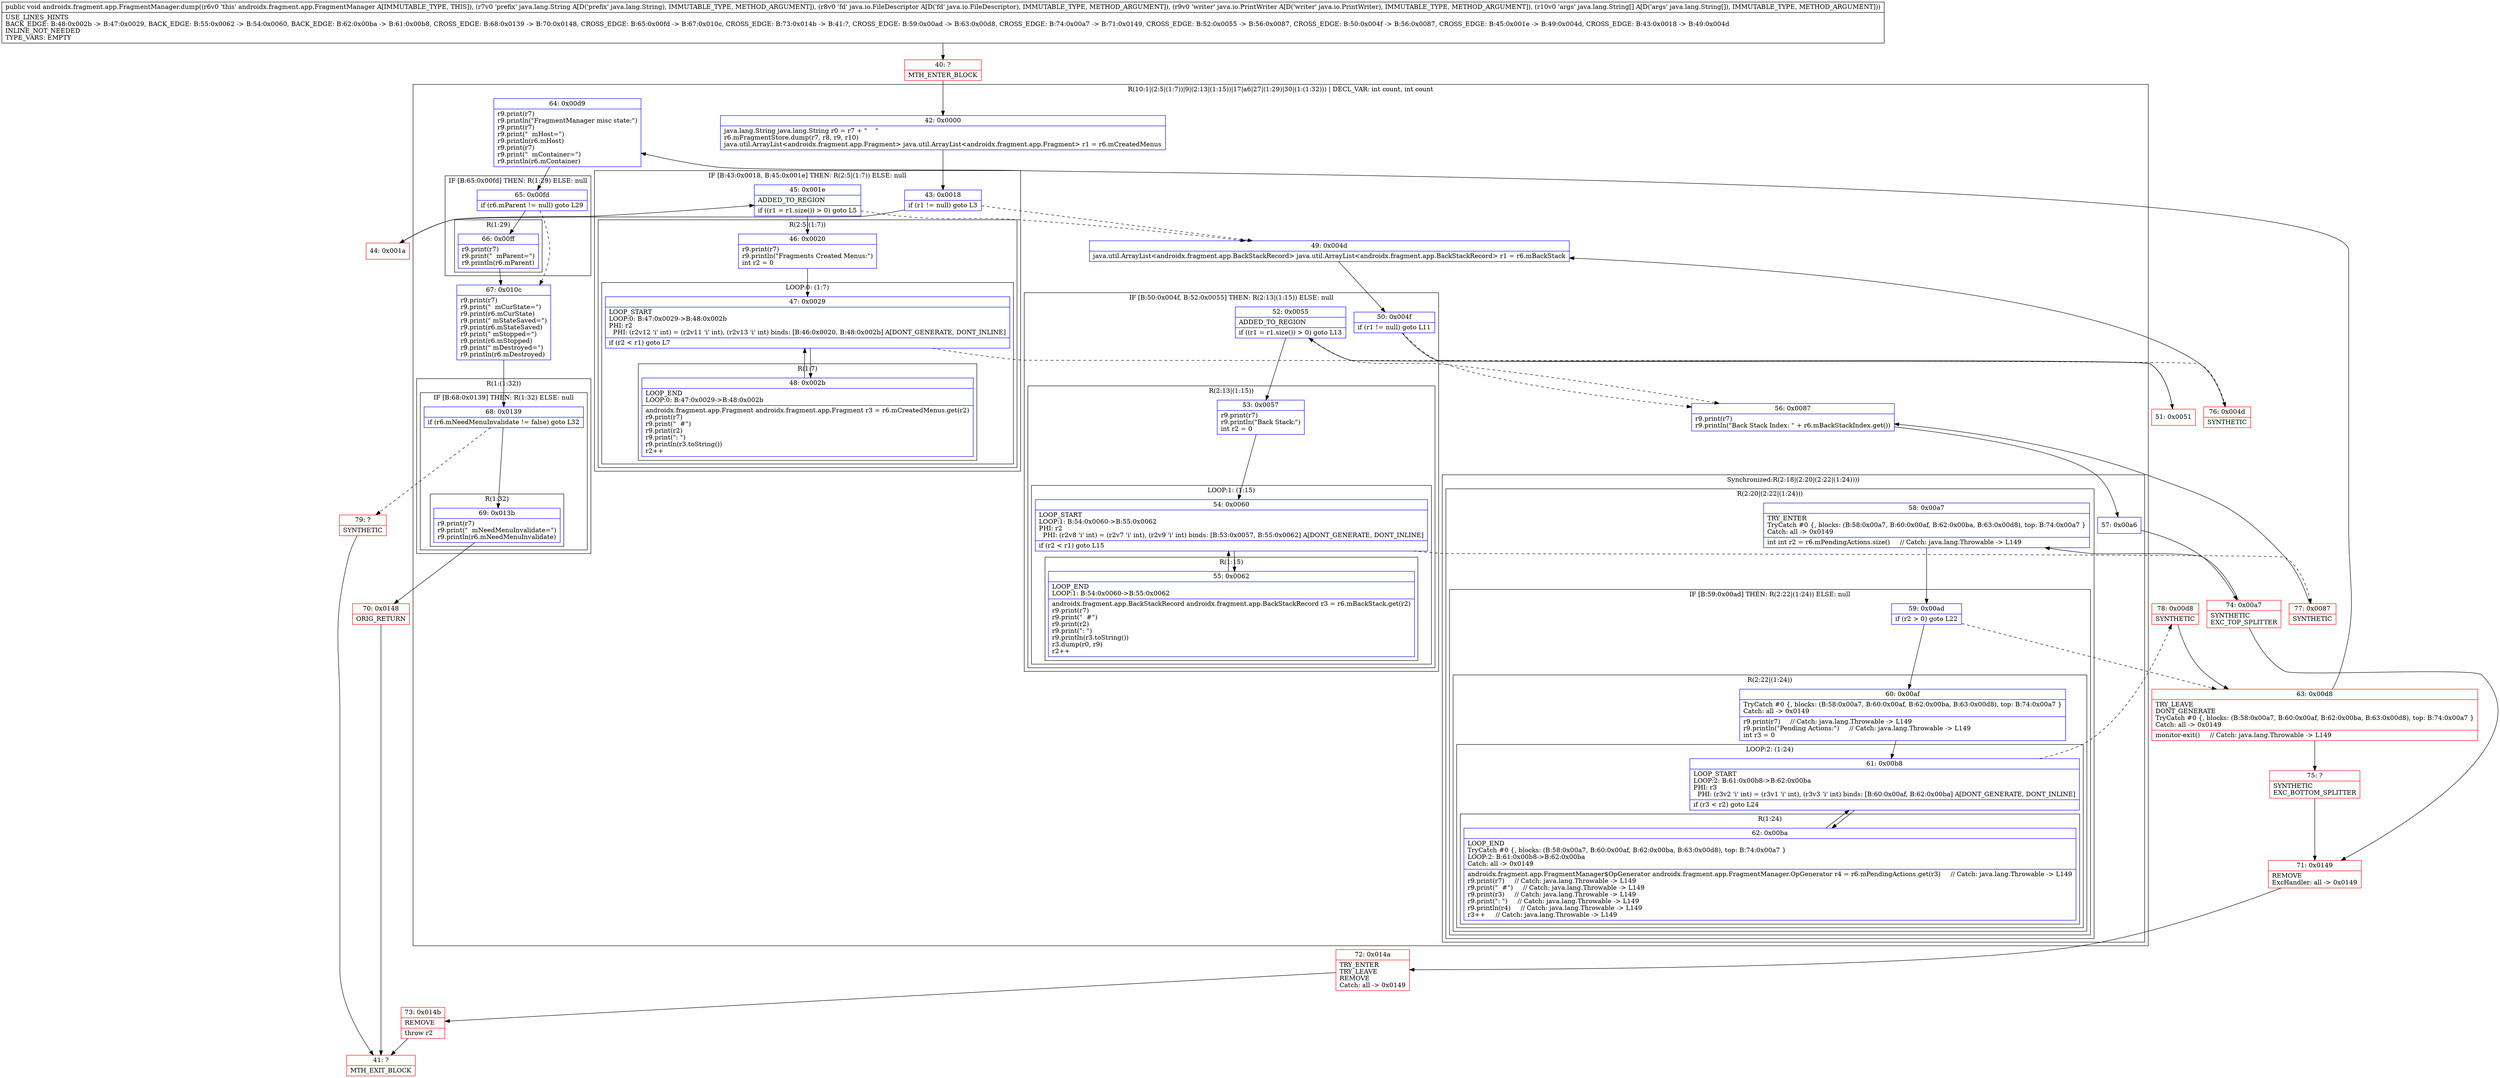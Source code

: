 digraph "CFG forandroidx.fragment.app.FragmentManager.dump(Ljava\/lang\/String;Ljava\/io\/FileDescriptor;Ljava\/io\/PrintWriter;[Ljava\/lang\/String;)V" {
subgraph cluster_Region_400200974 {
label = "R(10:1|(2:5|(1:7))|9|(2:13|(1:15))|17|a6|27|(1:29)|30|(1:(1:32))) | DECL_VAR: int count, int count\l";
node [shape=record,color=blue];
Node_42 [shape=record,label="{42\:\ 0x0000|java.lang.String java.lang.String r0 = r7 + \"    \"\lr6.mFragmentStore.dump(r7, r8, r9, r10)\ljava.util.ArrayList\<androidx.fragment.app.Fragment\> java.util.ArrayList\<androidx.fragment.app.Fragment\> r1 = r6.mCreatedMenus\l}"];
subgraph cluster_IfRegion_304479967 {
label = "IF [B:43:0x0018, B:45:0x001e] THEN: R(2:5|(1:7)) ELSE: null";
node [shape=record,color=blue];
Node_43 [shape=record,label="{43\:\ 0x0018|if (r1 != null) goto L3\l}"];
Node_45 [shape=record,label="{45\:\ 0x001e|ADDED_TO_REGION\l|if ((r1 = r1.size()) \> 0) goto L5\l}"];
subgraph cluster_Region_321964135 {
label = "R(2:5|(1:7))";
node [shape=record,color=blue];
Node_46 [shape=record,label="{46\:\ 0x0020|r9.print(r7)\lr9.println(\"Fragments Created Menus:\")\lint r2 = 0\l}"];
subgraph cluster_LoopRegion_1418483882 {
label = "LOOP:0: (1:7)";
node [shape=record,color=blue];
Node_47 [shape=record,label="{47\:\ 0x0029|LOOP_START\lLOOP:0: B:47:0x0029\-\>B:48:0x002b\lPHI: r2 \l  PHI: (r2v12 'i' int) = (r2v11 'i' int), (r2v13 'i' int) binds: [B:46:0x0020, B:48:0x002b] A[DONT_GENERATE, DONT_INLINE]\l|if (r2 \< r1) goto L7\l}"];
subgraph cluster_Region_483928718 {
label = "R(1:7)";
node [shape=record,color=blue];
Node_48 [shape=record,label="{48\:\ 0x002b|LOOP_END\lLOOP:0: B:47:0x0029\-\>B:48:0x002b\l|androidx.fragment.app.Fragment androidx.fragment.app.Fragment r3 = r6.mCreatedMenus.get(r2)\lr9.print(r7)\lr9.print(\"  #\")\lr9.print(r2)\lr9.print(\": \")\lr9.println(r3.toString())\lr2++\l}"];
}
}
}
}
Node_49 [shape=record,label="{49\:\ 0x004d|java.util.ArrayList\<androidx.fragment.app.BackStackRecord\> java.util.ArrayList\<androidx.fragment.app.BackStackRecord\> r1 = r6.mBackStack\l}"];
subgraph cluster_IfRegion_1199915166 {
label = "IF [B:50:0x004f, B:52:0x0055] THEN: R(2:13|(1:15)) ELSE: null";
node [shape=record,color=blue];
Node_50 [shape=record,label="{50\:\ 0x004f|if (r1 != null) goto L11\l}"];
Node_52 [shape=record,label="{52\:\ 0x0055|ADDED_TO_REGION\l|if ((r1 = r1.size()) \> 0) goto L13\l}"];
subgraph cluster_Region_528149713 {
label = "R(2:13|(1:15))";
node [shape=record,color=blue];
Node_53 [shape=record,label="{53\:\ 0x0057|r9.print(r7)\lr9.println(\"Back Stack:\")\lint r2 = 0\l}"];
subgraph cluster_LoopRegion_664862591 {
label = "LOOP:1: (1:15)";
node [shape=record,color=blue];
Node_54 [shape=record,label="{54\:\ 0x0060|LOOP_START\lLOOP:1: B:54:0x0060\-\>B:55:0x0062\lPHI: r2 \l  PHI: (r2v8 'i' int) = (r2v7 'i' int), (r2v9 'i' int) binds: [B:53:0x0057, B:55:0x0062] A[DONT_GENERATE, DONT_INLINE]\l|if (r2 \< r1) goto L15\l}"];
subgraph cluster_Region_175243298 {
label = "R(1:15)";
node [shape=record,color=blue];
Node_55 [shape=record,label="{55\:\ 0x0062|LOOP_END\lLOOP:1: B:54:0x0060\-\>B:55:0x0062\l|androidx.fragment.app.BackStackRecord androidx.fragment.app.BackStackRecord r3 = r6.mBackStack.get(r2)\lr9.print(r7)\lr9.print(\"  #\")\lr9.print(r2)\lr9.print(\": \")\lr9.println(r3.toString())\lr3.dump(r0, r9)\lr2++\l}"];
}
}
}
}
Node_56 [shape=record,label="{56\:\ 0x0087|r9.print(r7)\lr9.println(\"Back Stack Index: \" + r6.mBackStackIndex.get())\l}"];
subgraph cluster_SynchronizedRegion_936035586 {
label = "Synchronized:R(2:18|(2:20|(2:22|(1:24))))";
node [shape=record,color=blue];
Node_57 [shape=record,label="{57\:\ 0x00a6}"];
subgraph cluster_Region_78958469 {
label = "R(2:20|(2:22|(1:24)))";
node [shape=record,color=blue];
Node_58 [shape=record,label="{58\:\ 0x00a7|TRY_ENTER\lTryCatch #0 \{, blocks: (B:58:0x00a7, B:60:0x00af, B:62:0x00ba, B:63:0x00d8), top: B:74:0x00a7 \}\lCatch: all \-\> 0x0149\l|int int r2 = r6.mPendingActions.size()     \/\/ Catch: java.lang.Throwable \-\> L149\l}"];
subgraph cluster_IfRegion_517848097 {
label = "IF [B:59:0x00ad] THEN: R(2:22|(1:24)) ELSE: null";
node [shape=record,color=blue];
Node_59 [shape=record,label="{59\:\ 0x00ad|if (r2 \> 0) goto L22\l}"];
subgraph cluster_Region_1323257723 {
label = "R(2:22|(1:24))";
node [shape=record,color=blue];
Node_60 [shape=record,label="{60\:\ 0x00af|TryCatch #0 \{, blocks: (B:58:0x00a7, B:60:0x00af, B:62:0x00ba, B:63:0x00d8), top: B:74:0x00a7 \}\lCatch: all \-\> 0x0149\l|r9.print(r7)     \/\/ Catch: java.lang.Throwable \-\> L149\lr9.println(\"Pending Actions:\")     \/\/ Catch: java.lang.Throwable \-\> L149\lint r3 = 0\l}"];
subgraph cluster_LoopRegion_598964771 {
label = "LOOP:2: (1:24)";
node [shape=record,color=blue];
Node_61 [shape=record,label="{61\:\ 0x00b8|LOOP_START\lLOOP:2: B:61:0x00b8\-\>B:62:0x00ba\lPHI: r3 \l  PHI: (r3v2 'i' int) = (r3v1 'i' int), (r3v3 'i' int) binds: [B:60:0x00af, B:62:0x00ba] A[DONT_GENERATE, DONT_INLINE]\l|if (r3 \< r2) goto L24\l}"];
subgraph cluster_Region_1815443906 {
label = "R(1:24)";
node [shape=record,color=blue];
Node_62 [shape=record,label="{62\:\ 0x00ba|LOOP_END\lTryCatch #0 \{, blocks: (B:58:0x00a7, B:60:0x00af, B:62:0x00ba, B:63:0x00d8), top: B:74:0x00a7 \}\lLOOP:2: B:61:0x00b8\-\>B:62:0x00ba\lCatch: all \-\> 0x0149\l|androidx.fragment.app.FragmentManager$OpGenerator androidx.fragment.app.FragmentManager.OpGenerator r4 = r6.mPendingActions.get(r3)     \/\/ Catch: java.lang.Throwable \-\> L149\lr9.print(r7)     \/\/ Catch: java.lang.Throwable \-\> L149\lr9.print(\"  #\")     \/\/ Catch: java.lang.Throwable \-\> L149\lr9.print(r3)     \/\/ Catch: java.lang.Throwable \-\> L149\lr9.print(\": \")     \/\/ Catch: java.lang.Throwable \-\> L149\lr9.println(r4)     \/\/ Catch: java.lang.Throwable \-\> L149\lr3++     \/\/ Catch: java.lang.Throwable \-\> L149\l}"];
}
}
}
}
}
}
Node_64 [shape=record,label="{64\:\ 0x00d9|r9.print(r7)\lr9.println(\"FragmentManager misc state:\")\lr9.print(r7)\lr9.print(\"  mHost=\")\lr9.println(r6.mHost)\lr9.print(r7)\lr9.print(\"  mContainer=\")\lr9.println(r6.mContainer)\l}"];
subgraph cluster_IfRegion_287995748 {
label = "IF [B:65:0x00fd] THEN: R(1:29) ELSE: null";
node [shape=record,color=blue];
Node_65 [shape=record,label="{65\:\ 0x00fd|if (r6.mParent != null) goto L29\l}"];
subgraph cluster_Region_370680744 {
label = "R(1:29)";
node [shape=record,color=blue];
Node_66 [shape=record,label="{66\:\ 0x00ff|r9.print(r7)\lr9.print(\"  mParent=\")\lr9.println(r6.mParent)\l}"];
}
}
Node_67 [shape=record,label="{67\:\ 0x010c|r9.print(r7)\lr9.print(\"  mCurState=\")\lr9.print(r6.mCurState)\lr9.print(\" mStateSaved=\")\lr9.print(r6.mStateSaved)\lr9.print(\" mStopped=\")\lr9.print(r6.mStopped)\lr9.print(\" mDestroyed=\")\lr9.println(r6.mDestroyed)\l}"];
subgraph cluster_Region_1196626416 {
label = "R(1:(1:32))";
node [shape=record,color=blue];
subgraph cluster_IfRegion_642793165 {
label = "IF [B:68:0x0139] THEN: R(1:32) ELSE: null";
node [shape=record,color=blue];
Node_68 [shape=record,label="{68\:\ 0x0139|if (r6.mNeedMenuInvalidate != false) goto L32\l}"];
subgraph cluster_Region_1686371380 {
label = "R(1:32)";
node [shape=record,color=blue];
Node_69 [shape=record,label="{69\:\ 0x013b|r9.print(r7)\lr9.print(\"  mNeedMenuInvalidate=\")\lr9.println(r6.mNeedMenuInvalidate)\l}"];
}
}
}
}
Node_40 [shape=record,color=red,label="{40\:\ ?|MTH_ENTER_BLOCK\l}"];
Node_44 [shape=record,color=red,label="{44\:\ 0x001a}"];
Node_76 [shape=record,color=red,label="{76\:\ 0x004d|SYNTHETIC\l}"];
Node_51 [shape=record,color=red,label="{51\:\ 0x0051}"];
Node_77 [shape=record,color=red,label="{77\:\ 0x0087|SYNTHETIC\l}"];
Node_74 [shape=record,color=red,label="{74\:\ 0x00a7|SYNTHETIC\lEXC_TOP_SPLITTER\l}"];
Node_78 [shape=record,color=red,label="{78\:\ 0x00d8|SYNTHETIC\l}"];
Node_63 [shape=record,color=red,label="{63\:\ 0x00d8|TRY_LEAVE\lDONT_GENERATE\lTryCatch #0 \{, blocks: (B:58:0x00a7, B:60:0x00af, B:62:0x00ba, B:63:0x00d8), top: B:74:0x00a7 \}\lCatch: all \-\> 0x0149\l|monitor\-exit()     \/\/ Catch: java.lang.Throwable \-\> L149\l}"];
Node_70 [shape=record,color=red,label="{70\:\ 0x0148|ORIG_RETURN\l}"];
Node_41 [shape=record,color=red,label="{41\:\ ?|MTH_EXIT_BLOCK\l}"];
Node_79 [shape=record,color=red,label="{79\:\ ?|SYNTHETIC\l}"];
Node_75 [shape=record,color=red,label="{75\:\ ?|SYNTHETIC\lEXC_BOTTOM_SPLITTER\l}"];
Node_71 [shape=record,color=red,label="{71\:\ 0x0149|REMOVE\lExcHandler: all \-\> 0x0149\l}"];
Node_72 [shape=record,color=red,label="{72\:\ 0x014a|TRY_ENTER\lTRY_LEAVE\lREMOVE\lCatch: all \-\> 0x0149\l}"];
Node_73 [shape=record,color=red,label="{73\:\ 0x014b|REMOVE\l|throw r2\l}"];
MethodNode[shape=record,label="{public void androidx.fragment.app.FragmentManager.dump((r6v0 'this' androidx.fragment.app.FragmentManager A[IMMUTABLE_TYPE, THIS]), (r7v0 'prefix' java.lang.String A[D('prefix' java.lang.String), IMMUTABLE_TYPE, METHOD_ARGUMENT]), (r8v0 'fd' java.io.FileDescriptor A[D('fd' java.io.FileDescriptor), IMMUTABLE_TYPE, METHOD_ARGUMENT]), (r9v0 'writer' java.io.PrintWriter A[D('writer' java.io.PrintWriter), IMMUTABLE_TYPE, METHOD_ARGUMENT]), (r10v0 'args' java.lang.String[] A[D('args' java.lang.String[]), IMMUTABLE_TYPE, METHOD_ARGUMENT]))  | USE_LINES_HINTS\lBACK_EDGE: B:48:0x002b \-\> B:47:0x0029, BACK_EDGE: B:55:0x0062 \-\> B:54:0x0060, BACK_EDGE: B:62:0x00ba \-\> B:61:0x00b8, CROSS_EDGE: B:68:0x0139 \-\> B:70:0x0148, CROSS_EDGE: B:65:0x00fd \-\> B:67:0x010c, CROSS_EDGE: B:73:0x014b \-\> B:41:?, CROSS_EDGE: B:59:0x00ad \-\> B:63:0x00d8, CROSS_EDGE: B:74:0x00a7 \-\> B:71:0x0149, CROSS_EDGE: B:52:0x0055 \-\> B:56:0x0087, CROSS_EDGE: B:50:0x004f \-\> B:56:0x0087, CROSS_EDGE: B:45:0x001e \-\> B:49:0x004d, CROSS_EDGE: B:43:0x0018 \-\> B:49:0x004d\lINLINE_NOT_NEEDED\lTYPE_VARS: EMPTY\l}"];
MethodNode -> Node_40;Node_42 -> Node_43;
Node_43 -> Node_44;
Node_43 -> Node_49[style=dashed];
Node_45 -> Node_46;
Node_45 -> Node_49[style=dashed];
Node_46 -> Node_47;
Node_47 -> Node_48;
Node_47 -> Node_76[style=dashed];
Node_48 -> Node_47;
Node_49 -> Node_50;
Node_50 -> Node_51;
Node_50 -> Node_56[style=dashed];
Node_52 -> Node_53;
Node_52 -> Node_56[style=dashed];
Node_53 -> Node_54;
Node_54 -> Node_55;
Node_54 -> Node_77[style=dashed];
Node_55 -> Node_54;
Node_56 -> Node_57;
Node_57 -> Node_74;
Node_58 -> Node_59;
Node_59 -> Node_60;
Node_59 -> Node_63[style=dashed];
Node_60 -> Node_61;
Node_61 -> Node_62;
Node_61 -> Node_78[style=dashed];
Node_62 -> Node_61;
Node_64 -> Node_65;
Node_65 -> Node_66;
Node_65 -> Node_67[style=dashed];
Node_66 -> Node_67;
Node_67 -> Node_68;
Node_68 -> Node_69;
Node_68 -> Node_79[style=dashed];
Node_69 -> Node_70;
Node_40 -> Node_42;
Node_44 -> Node_45;
Node_76 -> Node_49;
Node_51 -> Node_52;
Node_77 -> Node_56;
Node_74 -> Node_58;
Node_74 -> Node_71;
Node_78 -> Node_63;
Node_63 -> Node_64;
Node_63 -> Node_75;
Node_70 -> Node_41;
Node_79 -> Node_41;
Node_75 -> Node_71;
Node_71 -> Node_72;
Node_72 -> Node_73;
Node_73 -> Node_41;
}

